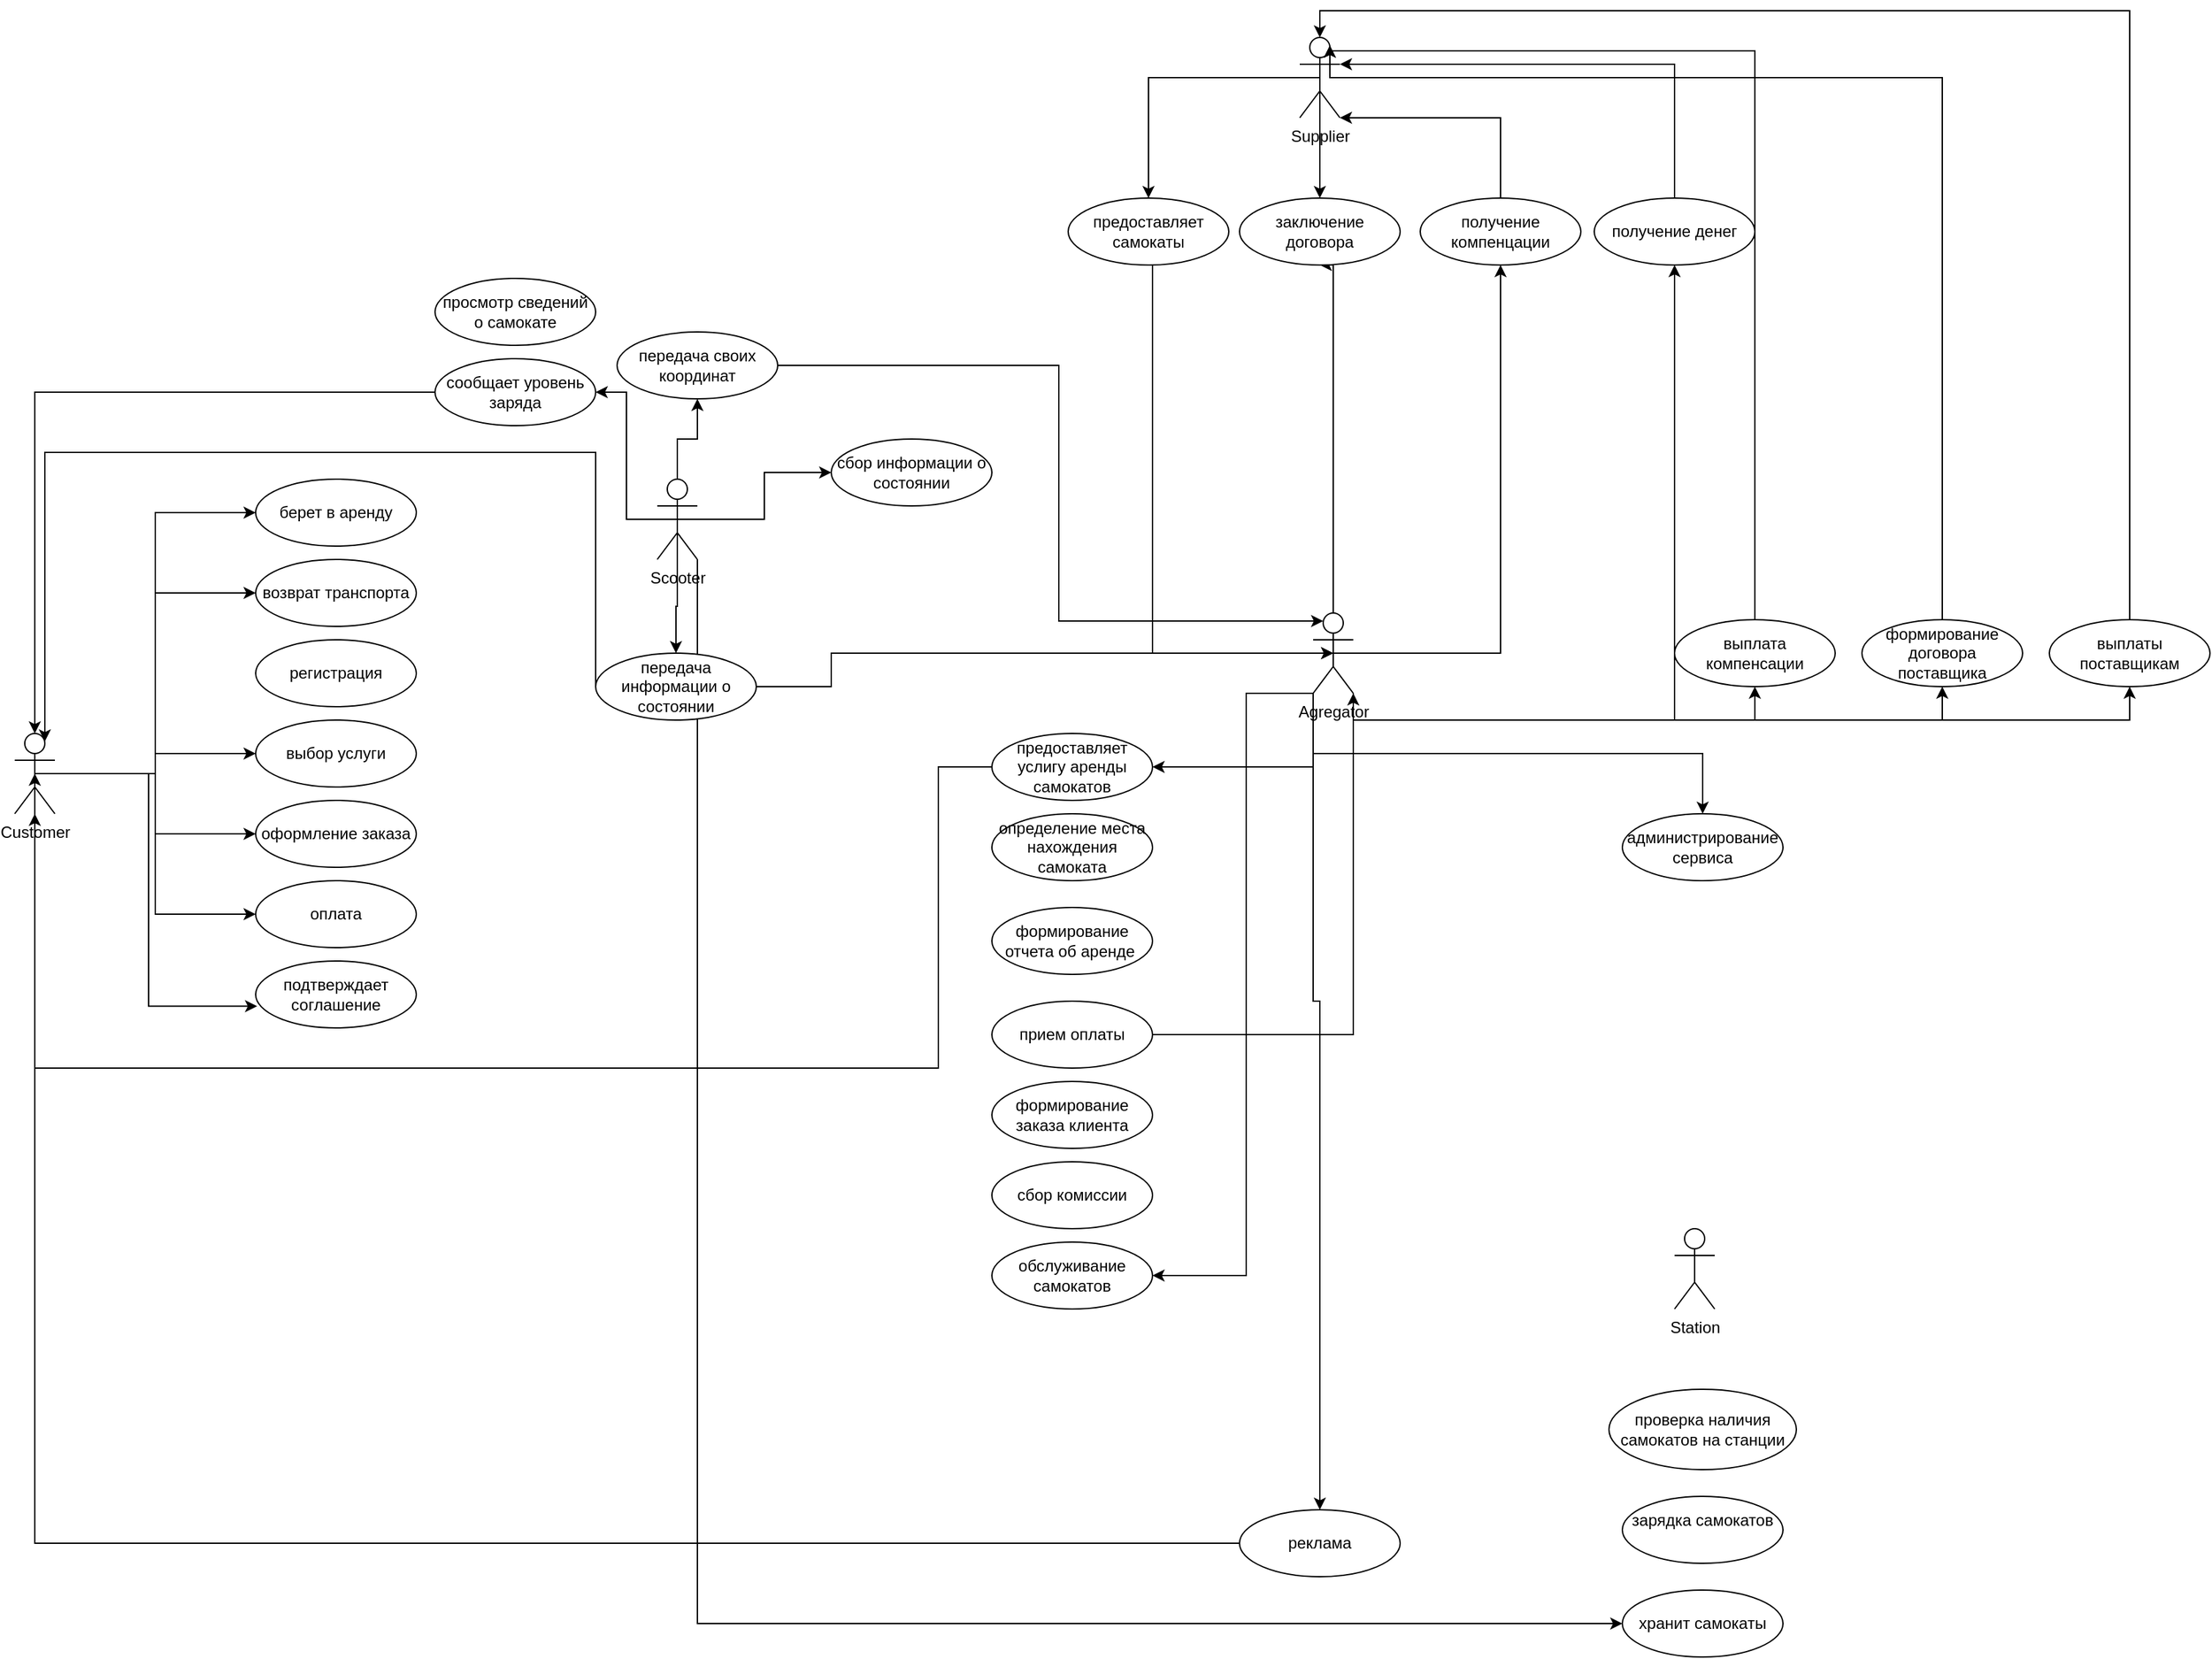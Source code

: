 <mxfile version="15.7.3" type="github">
  <diagram id="Ch4oeuyyo9xlVhsUVESK" name="Page-1">
    <mxGraphModel dx="1673" dy="2065" grid="1" gridSize="10" guides="1" tooltips="1" connect="1" arrows="1" fold="1" page="1" pageScale="1" pageWidth="827" pageHeight="1169" math="0" shadow="0">
      <root>
        <mxCell id="0" />
        <mxCell id="1" parent="0" />
        <mxCell id="2kZPS_x7IQmcdGVoXef9-86" style="edgeStyle=orthogonalEdgeStyle;rounded=0;orthogonalLoop=1;jettySize=auto;html=1;exitX=0.5;exitY=0.5;exitDx=0;exitDy=0;exitPerimeter=0;entryX=0.5;entryY=1;entryDx=0;entryDy=0;" edge="1" parent="1" source="2kZPS_x7IQmcdGVoXef9-1" target="2kZPS_x7IQmcdGVoXef9-18">
          <mxGeometry relative="1" as="geometry">
            <Array as="points">
              <mxPoint x="1025" />
            </Array>
          </mxGeometry>
        </mxCell>
        <mxCell id="2kZPS_x7IQmcdGVoXef9-87" style="edgeStyle=orthogonalEdgeStyle;rounded=0;orthogonalLoop=1;jettySize=auto;html=1;exitX=0.5;exitY=0.5;exitDx=0;exitDy=0;exitPerimeter=0;" edge="1" parent="1" source="2kZPS_x7IQmcdGVoXef9-1">
          <mxGeometry relative="1" as="geometry">
            <mxPoint x="1150" as="targetPoint" />
            <Array as="points">
              <mxPoint x="1150" y="290" />
              <mxPoint x="1150" y="1" />
            </Array>
          </mxGeometry>
        </mxCell>
        <mxCell id="2kZPS_x7IQmcdGVoXef9-88" style="edgeStyle=orthogonalEdgeStyle;rounded=0;orthogonalLoop=1;jettySize=auto;html=1;exitX=1;exitY=1;exitDx=0;exitDy=0;exitPerimeter=0;" edge="1" parent="1" source="2kZPS_x7IQmcdGVoXef9-1" target="2kZPS_x7IQmcdGVoXef9-19">
          <mxGeometry relative="1" as="geometry" />
        </mxCell>
        <mxCell id="2kZPS_x7IQmcdGVoXef9-89" style="edgeStyle=orthogonalEdgeStyle;rounded=0;orthogonalLoop=1;jettySize=auto;html=1;exitX=1;exitY=1;exitDx=0;exitDy=0;exitPerimeter=0;entryX=0.5;entryY=1;entryDx=0;entryDy=0;" edge="1" parent="1" source="2kZPS_x7IQmcdGVoXef9-1" target="2kZPS_x7IQmcdGVoXef9-41">
          <mxGeometry relative="1" as="geometry" />
        </mxCell>
        <mxCell id="2kZPS_x7IQmcdGVoXef9-90" style="edgeStyle=orthogonalEdgeStyle;rounded=0;orthogonalLoop=1;jettySize=auto;html=1;exitX=1;exitY=1;exitDx=0;exitDy=0;exitPerimeter=0;entryX=0.5;entryY=1;entryDx=0;entryDy=0;" edge="1" parent="1" source="2kZPS_x7IQmcdGVoXef9-1" target="2kZPS_x7IQmcdGVoXef9-44">
          <mxGeometry relative="1" as="geometry" />
        </mxCell>
        <mxCell id="2kZPS_x7IQmcdGVoXef9-91" style="edgeStyle=orthogonalEdgeStyle;rounded=0;orthogonalLoop=1;jettySize=auto;html=1;exitX=1;exitY=1;exitDx=0;exitDy=0;exitPerimeter=0;entryX=0.5;entryY=1;entryDx=0;entryDy=0;" edge="1" parent="1" source="2kZPS_x7IQmcdGVoXef9-1" target="2kZPS_x7IQmcdGVoXef9-38">
          <mxGeometry relative="1" as="geometry" />
        </mxCell>
        <mxCell id="2kZPS_x7IQmcdGVoXef9-95" style="edgeStyle=orthogonalEdgeStyle;rounded=0;orthogonalLoop=1;jettySize=auto;html=1;exitX=0;exitY=1;exitDx=0;exitDy=0;exitPerimeter=0;entryX=0.5;entryY=0;entryDx=0;entryDy=0;" edge="1" parent="1" source="2kZPS_x7IQmcdGVoXef9-1" target="2kZPS_x7IQmcdGVoXef9-23">
          <mxGeometry relative="1" as="geometry">
            <Array as="points">
              <mxPoint x="1010" y="550" />
            </Array>
          </mxGeometry>
        </mxCell>
        <mxCell id="2kZPS_x7IQmcdGVoXef9-96" style="edgeStyle=orthogonalEdgeStyle;rounded=0;orthogonalLoop=1;jettySize=auto;html=1;exitX=0;exitY=1;exitDx=0;exitDy=0;exitPerimeter=0;entryX=0.5;entryY=0;entryDx=0;entryDy=0;" edge="1" parent="1" source="2kZPS_x7IQmcdGVoXef9-1" target="2kZPS_x7IQmcdGVoXef9-24">
          <mxGeometry relative="1" as="geometry" />
        </mxCell>
        <mxCell id="2kZPS_x7IQmcdGVoXef9-97" style="edgeStyle=orthogonalEdgeStyle;rounded=0;orthogonalLoop=1;jettySize=auto;html=1;exitX=0;exitY=1;exitDx=0;exitDy=0;exitPerimeter=0;entryX=1;entryY=0.5;entryDx=0;entryDy=0;" edge="1" parent="1" source="2kZPS_x7IQmcdGVoXef9-1" target="2kZPS_x7IQmcdGVoXef9-21">
          <mxGeometry relative="1" as="geometry" />
        </mxCell>
        <mxCell id="2kZPS_x7IQmcdGVoXef9-107" style="edgeStyle=orthogonalEdgeStyle;rounded=0;orthogonalLoop=1;jettySize=auto;html=1;exitX=0;exitY=1;exitDx=0;exitDy=0;exitPerimeter=0;entryX=1;entryY=0.5;entryDx=0;entryDy=0;" edge="1" parent="1" source="2kZPS_x7IQmcdGVoXef9-1" target="2kZPS_x7IQmcdGVoXef9-26">
          <mxGeometry relative="1" as="geometry">
            <Array as="points">
              <mxPoint x="960" y="320" />
              <mxPoint x="960" y="755" />
            </Array>
          </mxGeometry>
        </mxCell>
        <mxCell id="2kZPS_x7IQmcdGVoXef9-1" value="Agregator" style="shape=umlActor;verticalLabelPosition=bottom;verticalAlign=top;html=1;outlineConnect=0;" vertex="1" parent="1">
          <mxGeometry x="1010" y="260" width="30" height="60" as="geometry" />
        </mxCell>
        <mxCell id="2kZPS_x7IQmcdGVoXef9-79" style="edgeStyle=orthogonalEdgeStyle;rounded=0;orthogonalLoop=1;jettySize=auto;html=1;exitX=0.5;exitY=0.5;exitDx=0;exitDy=0;exitPerimeter=0;entryX=0.5;entryY=0;entryDx=0;entryDy=0;" edge="1" parent="1" source="2kZPS_x7IQmcdGVoXef9-2" target="2kZPS_x7IQmcdGVoXef9-20">
          <mxGeometry relative="1" as="geometry" />
        </mxCell>
        <mxCell id="2kZPS_x7IQmcdGVoXef9-80" style="edgeStyle=orthogonalEdgeStyle;rounded=0;orthogonalLoop=1;jettySize=auto;html=1;exitX=0.5;exitY=0.5;exitDx=0;exitDy=0;exitPerimeter=0;entryX=0.5;entryY=0;entryDx=0;entryDy=0;" edge="1" parent="1" source="2kZPS_x7IQmcdGVoXef9-2" target="2kZPS_x7IQmcdGVoXef9-18">
          <mxGeometry relative="1" as="geometry" />
        </mxCell>
        <mxCell id="2kZPS_x7IQmcdGVoXef9-2" value="Supplier" style="shape=umlActor;verticalLabelPosition=bottom;verticalAlign=top;html=1;outlineConnect=0;" vertex="1" parent="1">
          <mxGeometry x="1000" y="-170" width="30" height="60" as="geometry" />
        </mxCell>
        <mxCell id="2kZPS_x7IQmcdGVoXef9-71" style="edgeStyle=orthogonalEdgeStyle;rounded=0;orthogonalLoop=1;jettySize=auto;html=1;exitX=0.5;exitY=0.5;exitDx=0;exitDy=0;exitPerimeter=0;entryX=1;entryY=0.5;entryDx=0;entryDy=0;" edge="1" parent="1" source="2kZPS_x7IQmcdGVoXef9-3" target="2kZPS_x7IQmcdGVoXef9-36">
          <mxGeometry relative="1" as="geometry" />
        </mxCell>
        <mxCell id="2kZPS_x7IQmcdGVoXef9-73" style="edgeStyle=orthogonalEdgeStyle;rounded=0;orthogonalLoop=1;jettySize=auto;html=1;exitX=0.5;exitY=0.5;exitDx=0;exitDy=0;exitPerimeter=0;" edge="1" parent="1" source="2kZPS_x7IQmcdGVoXef9-3" target="2kZPS_x7IQmcdGVoXef9-34">
          <mxGeometry relative="1" as="geometry" />
        </mxCell>
        <mxCell id="2kZPS_x7IQmcdGVoXef9-76" style="edgeStyle=orthogonalEdgeStyle;rounded=0;orthogonalLoop=1;jettySize=auto;html=1;exitX=0.5;exitY=0.5;exitDx=0;exitDy=0;exitPerimeter=0;entryX=0.5;entryY=1;entryDx=0;entryDy=0;" edge="1" parent="1" source="2kZPS_x7IQmcdGVoXef9-3" target="2kZPS_x7IQmcdGVoXef9-35">
          <mxGeometry relative="1" as="geometry" />
        </mxCell>
        <mxCell id="2kZPS_x7IQmcdGVoXef9-104" style="edgeStyle=orthogonalEdgeStyle;rounded=0;orthogonalLoop=1;jettySize=auto;html=1;exitX=0.5;exitY=0.5;exitDx=0;exitDy=0;exitPerimeter=0;entryX=0.5;entryY=0;entryDx=0;entryDy=0;" edge="1" parent="1" source="2kZPS_x7IQmcdGVoXef9-3" target="2kZPS_x7IQmcdGVoXef9-42">
          <mxGeometry relative="1" as="geometry" />
        </mxCell>
        <mxCell id="2kZPS_x7IQmcdGVoXef9-111" style="edgeStyle=orthogonalEdgeStyle;rounded=0;orthogonalLoop=1;jettySize=auto;html=1;exitX=1;exitY=1;exitDx=0;exitDy=0;exitPerimeter=0;entryX=0;entryY=0.5;entryDx=0;entryDy=0;" edge="1" parent="1" source="2kZPS_x7IQmcdGVoXef9-3" target="2kZPS_x7IQmcdGVoXef9-27">
          <mxGeometry relative="1" as="geometry" />
        </mxCell>
        <mxCell id="2kZPS_x7IQmcdGVoXef9-3" value="Scooter" style="shape=umlActor;verticalLabelPosition=bottom;verticalAlign=top;html=1;outlineConnect=0;" vertex="1" parent="1">
          <mxGeometry x="520" y="160" width="30" height="60" as="geometry" />
        </mxCell>
        <mxCell id="2kZPS_x7IQmcdGVoXef9-74" style="edgeStyle=orthogonalEdgeStyle;rounded=0;orthogonalLoop=1;jettySize=auto;html=1;exitX=0.5;exitY=0.5;exitDx=0;exitDy=0;exitPerimeter=0;entryX=0;entryY=0.5;entryDx=0;entryDy=0;" edge="1" parent="1" source="2kZPS_x7IQmcdGVoXef9-4" target="2kZPS_x7IQmcdGVoXef9-12">
          <mxGeometry relative="1" as="geometry" />
        </mxCell>
        <mxCell id="2kZPS_x7IQmcdGVoXef9-75" style="edgeStyle=orthogonalEdgeStyle;rounded=0;orthogonalLoop=1;jettySize=auto;html=1;exitX=0.5;exitY=0.5;exitDx=0;exitDy=0;exitPerimeter=0;entryX=0;entryY=0.5;entryDx=0;entryDy=0;" edge="1" parent="1" source="2kZPS_x7IQmcdGVoXef9-4" target="2kZPS_x7IQmcdGVoXef9-13">
          <mxGeometry relative="1" as="geometry" />
        </mxCell>
        <mxCell id="2kZPS_x7IQmcdGVoXef9-99" style="edgeStyle=orthogonalEdgeStyle;rounded=0;orthogonalLoop=1;jettySize=auto;html=1;exitX=0.5;exitY=0.5;exitDx=0;exitDy=0;exitPerimeter=0;entryX=0;entryY=0.5;entryDx=0;entryDy=0;" edge="1" parent="1" source="2kZPS_x7IQmcdGVoXef9-4" target="2kZPS_x7IQmcdGVoXef9-15">
          <mxGeometry relative="1" as="geometry" />
        </mxCell>
        <mxCell id="2kZPS_x7IQmcdGVoXef9-100" style="edgeStyle=orthogonalEdgeStyle;rounded=0;orthogonalLoop=1;jettySize=auto;html=1;exitX=0.5;exitY=0.5;exitDx=0;exitDy=0;exitPerimeter=0;" edge="1" parent="1" source="2kZPS_x7IQmcdGVoXef9-4" target="2kZPS_x7IQmcdGVoXef9-31">
          <mxGeometry relative="1" as="geometry" />
        </mxCell>
        <mxCell id="2kZPS_x7IQmcdGVoXef9-101" style="edgeStyle=orthogonalEdgeStyle;rounded=0;orthogonalLoop=1;jettySize=auto;html=1;exitX=0.5;exitY=0.5;exitDx=0;exitDy=0;exitPerimeter=0;entryX=0;entryY=0.5;entryDx=0;entryDy=0;" edge="1" parent="1" source="2kZPS_x7IQmcdGVoXef9-4" target="2kZPS_x7IQmcdGVoXef9-16">
          <mxGeometry relative="1" as="geometry" />
        </mxCell>
        <mxCell id="2kZPS_x7IQmcdGVoXef9-102" style="edgeStyle=orthogonalEdgeStyle;rounded=0;orthogonalLoop=1;jettySize=auto;html=1;exitX=0.5;exitY=0.5;exitDx=0;exitDy=0;exitPerimeter=0;entryX=0.009;entryY=0.676;entryDx=0;entryDy=0;entryPerimeter=0;" edge="1" parent="1" source="2kZPS_x7IQmcdGVoXef9-4" target="2kZPS_x7IQmcdGVoXef9-17">
          <mxGeometry relative="1" as="geometry">
            <Array as="points">
              <mxPoint x="140" y="380" />
              <mxPoint x="140" y="554" />
            </Array>
          </mxGeometry>
        </mxCell>
        <mxCell id="2kZPS_x7IQmcdGVoXef9-4" value="Сustomer&lt;br&gt;" style="shape=umlActor;verticalLabelPosition=bottom;verticalAlign=top;html=1;outlineConnect=0;" vertex="1" parent="1">
          <mxGeometry x="40" y="350" width="30" height="60" as="geometry" />
        </mxCell>
        <mxCell id="2kZPS_x7IQmcdGVoXef9-5" value="Station" style="shape=umlActor;verticalLabelPosition=bottom;verticalAlign=top;html=1;outlineConnect=0;" vertex="1" parent="1">
          <mxGeometry x="1280" y="720" width="30" height="60" as="geometry" />
        </mxCell>
        <mxCell id="2kZPS_x7IQmcdGVoXef9-12" value="берет в аренду" style="ellipse;whiteSpace=wrap;html=1;" vertex="1" parent="1">
          <mxGeometry x="220" y="160" width="120" height="50" as="geometry" />
        </mxCell>
        <mxCell id="2kZPS_x7IQmcdGVoXef9-13" value="возврат транспорта" style="ellipse;whiteSpace=wrap;html=1;" vertex="1" parent="1">
          <mxGeometry x="220" y="220" width="120" height="50" as="geometry" />
        </mxCell>
        <mxCell id="2kZPS_x7IQmcdGVoXef9-14" value="регистрация" style="ellipse;whiteSpace=wrap;html=1;" vertex="1" parent="1">
          <mxGeometry x="220" y="280" width="120" height="50" as="geometry" />
        </mxCell>
        <mxCell id="2kZPS_x7IQmcdGVoXef9-15" value="оплата&lt;br&gt;" style="ellipse;whiteSpace=wrap;html=1;" vertex="1" parent="1">
          <mxGeometry x="220" y="460" width="120" height="50" as="geometry" />
        </mxCell>
        <mxCell id="2kZPS_x7IQmcdGVoXef9-16" value="выбор услуги" style="ellipse;whiteSpace=wrap;html=1;" vertex="1" parent="1">
          <mxGeometry x="220" y="340" width="120" height="50" as="geometry" />
        </mxCell>
        <mxCell id="2kZPS_x7IQmcdGVoXef9-17" value="подтверждает соглашение" style="ellipse;whiteSpace=wrap;html=1;" vertex="1" parent="1">
          <mxGeometry x="220" y="520" width="120" height="50" as="geometry" />
        </mxCell>
        <mxCell id="2kZPS_x7IQmcdGVoXef9-18" value="заключение договора" style="ellipse;whiteSpace=wrap;html=1;" vertex="1" parent="1">
          <mxGeometry x="955" y="-50" width="120" height="50" as="geometry" />
        </mxCell>
        <mxCell id="2kZPS_x7IQmcdGVoXef9-82" style="edgeStyle=orthogonalEdgeStyle;rounded=0;orthogonalLoop=1;jettySize=auto;html=1;exitX=0.5;exitY=0;exitDx=0;exitDy=0;entryX=1;entryY=0.333;entryDx=0;entryDy=0;entryPerimeter=0;" edge="1" parent="1" source="2kZPS_x7IQmcdGVoXef9-19" target="2kZPS_x7IQmcdGVoXef9-2">
          <mxGeometry relative="1" as="geometry" />
        </mxCell>
        <mxCell id="2kZPS_x7IQmcdGVoXef9-19" value="получение денег" style="ellipse;whiteSpace=wrap;html=1;" vertex="1" parent="1">
          <mxGeometry x="1220" y="-50" width="120" height="50" as="geometry" />
        </mxCell>
        <mxCell id="2kZPS_x7IQmcdGVoXef9-85" style="edgeStyle=orthogonalEdgeStyle;rounded=0;orthogonalLoop=1;jettySize=auto;html=1;exitX=0.5;exitY=1;exitDx=0;exitDy=0;entryX=0.5;entryY=0.5;entryDx=0;entryDy=0;entryPerimeter=0;" edge="1" parent="1" source="2kZPS_x7IQmcdGVoXef9-20" target="2kZPS_x7IQmcdGVoXef9-1">
          <mxGeometry relative="1" as="geometry">
            <Array as="points">
              <mxPoint x="890" />
              <mxPoint x="890" y="290" />
            </Array>
          </mxGeometry>
        </mxCell>
        <mxCell id="2kZPS_x7IQmcdGVoXef9-20" value="предоставляет самокаты" style="ellipse;whiteSpace=wrap;html=1;" vertex="1" parent="1">
          <mxGeometry x="827" y="-50" width="120" height="50" as="geometry" />
        </mxCell>
        <mxCell id="2kZPS_x7IQmcdGVoXef9-98" style="edgeStyle=orthogonalEdgeStyle;rounded=0;orthogonalLoop=1;jettySize=auto;html=1;exitX=0;exitY=0.5;exitDx=0;exitDy=0;" edge="1" parent="1" source="2kZPS_x7IQmcdGVoXef9-21" target="2kZPS_x7IQmcdGVoXef9-4">
          <mxGeometry relative="1" as="geometry">
            <Array as="points">
              <mxPoint x="730" y="375" />
              <mxPoint x="730" y="600" />
              <mxPoint x="55" y="600" />
            </Array>
          </mxGeometry>
        </mxCell>
        <mxCell id="2kZPS_x7IQmcdGVoXef9-21" value="предоставляет услигу аренды самокатов&lt;br&gt;" style="ellipse;whiteSpace=wrap;html=1;" vertex="1" parent="1">
          <mxGeometry x="770" y="350" width="120" height="50" as="geometry" />
        </mxCell>
        <mxCell id="2kZPS_x7IQmcdGVoXef9-22" value="сбор комиссии" style="ellipse;whiteSpace=wrap;html=1;" vertex="1" parent="1">
          <mxGeometry x="770" y="670" width="120" height="50" as="geometry" />
        </mxCell>
        <mxCell id="2kZPS_x7IQmcdGVoXef9-108" style="edgeStyle=orthogonalEdgeStyle;rounded=0;orthogonalLoop=1;jettySize=auto;html=1;exitX=0;exitY=0.5;exitDx=0;exitDy=0;entryX=0.5;entryY=0.5;entryDx=0;entryDy=0;entryPerimeter=0;" edge="1" parent="1" source="2kZPS_x7IQmcdGVoXef9-23" target="2kZPS_x7IQmcdGVoXef9-4">
          <mxGeometry relative="1" as="geometry" />
        </mxCell>
        <mxCell id="2kZPS_x7IQmcdGVoXef9-23" value="реклама" style="ellipse;whiteSpace=wrap;html=1;" vertex="1" parent="1">
          <mxGeometry x="955" y="930" width="120" height="50" as="geometry" />
        </mxCell>
        <mxCell id="2kZPS_x7IQmcdGVoXef9-24" value="администрирование сервиса" style="ellipse;whiteSpace=wrap;html=1;" vertex="1" parent="1">
          <mxGeometry x="1241" y="410" width="120" height="50" as="geometry" />
        </mxCell>
        <mxCell id="2kZPS_x7IQmcdGVoXef9-25" value="определение места нахождения самоката" style="ellipse;whiteSpace=wrap;html=1;" vertex="1" parent="1">
          <mxGeometry x="770" y="410" width="120" height="50" as="geometry" />
        </mxCell>
        <mxCell id="2kZPS_x7IQmcdGVoXef9-26" value="обслуживание самокатов&lt;br&gt;" style="ellipse;whiteSpace=wrap;html=1;" vertex="1" parent="1">
          <mxGeometry x="770" y="730" width="120" height="50" as="geometry" />
        </mxCell>
        <mxCell id="2kZPS_x7IQmcdGVoXef9-27" value="хранит самокаты&lt;br&gt;" style="ellipse;whiteSpace=wrap;html=1;" vertex="1" parent="1">
          <mxGeometry x="1241" y="990" width="120" height="50" as="geometry" />
        </mxCell>
        <mxCell id="2kZPS_x7IQmcdGVoXef9-28" value="формирование отчета об аренде&amp;nbsp;" style="ellipse;whiteSpace=wrap;html=1;" vertex="1" parent="1">
          <mxGeometry x="770" y="480" width="120" height="50" as="geometry" />
        </mxCell>
        <mxCell id="2kZPS_x7IQmcdGVoXef9-29" value="формирование заказа клиента&lt;br&gt;" style="ellipse;whiteSpace=wrap;html=1;" vertex="1" parent="1">
          <mxGeometry x="770" y="610" width="120" height="50" as="geometry" />
        </mxCell>
        <mxCell id="2kZPS_x7IQmcdGVoXef9-31" value="оформление заказа" style="ellipse;whiteSpace=wrap;html=1;" vertex="1" parent="1">
          <mxGeometry x="220" y="400" width="120" height="50" as="geometry" />
        </mxCell>
        <mxCell id="2kZPS_x7IQmcdGVoXef9-32" value="зарядка самокатов&lt;br&gt;&lt;br&gt;" style="ellipse;whiteSpace=wrap;html=1;" vertex="1" parent="1">
          <mxGeometry x="1241" y="920" width="120" height="50" as="geometry" />
        </mxCell>
        <mxCell id="2kZPS_x7IQmcdGVoXef9-33" value="проверка наличия самокатов на станции" style="ellipse;whiteSpace=wrap;html=1;" vertex="1" parent="1">
          <mxGeometry x="1231" y="840" width="140" height="60" as="geometry" />
        </mxCell>
        <mxCell id="2kZPS_x7IQmcdGVoXef9-34" value="сбор информации о состоянии&lt;br&gt;" style="ellipse;whiteSpace=wrap;html=1;" vertex="1" parent="1">
          <mxGeometry x="650" y="130" width="120" height="50" as="geometry" />
        </mxCell>
        <mxCell id="2kZPS_x7IQmcdGVoXef9-103" style="edgeStyle=orthogonalEdgeStyle;rounded=0;orthogonalLoop=1;jettySize=auto;html=1;exitX=1;exitY=0.5;exitDx=0;exitDy=0;entryX=0.25;entryY=0.1;entryDx=0;entryDy=0;entryPerimeter=0;" edge="1" parent="1" source="2kZPS_x7IQmcdGVoXef9-35" target="2kZPS_x7IQmcdGVoXef9-1">
          <mxGeometry relative="1" as="geometry">
            <Array as="points">
              <mxPoint x="820" y="75" />
              <mxPoint x="820" y="266" />
            </Array>
          </mxGeometry>
        </mxCell>
        <mxCell id="2kZPS_x7IQmcdGVoXef9-35" value="передача своих координат&lt;br&gt;" style="ellipse;whiteSpace=wrap;html=1;" vertex="1" parent="1">
          <mxGeometry x="490" y="50" width="120" height="50" as="geometry" />
        </mxCell>
        <mxCell id="2kZPS_x7IQmcdGVoXef9-70" style="edgeStyle=orthogonalEdgeStyle;rounded=0;orthogonalLoop=1;jettySize=auto;html=1;exitX=0;exitY=0.5;exitDx=0;exitDy=0;entryX=0.5;entryY=0;entryDx=0;entryDy=0;entryPerimeter=0;" edge="1" parent="1" source="2kZPS_x7IQmcdGVoXef9-36" target="2kZPS_x7IQmcdGVoXef9-4">
          <mxGeometry relative="1" as="geometry" />
        </mxCell>
        <mxCell id="2kZPS_x7IQmcdGVoXef9-36" value="сообщает уровень заряда" style="ellipse;whiteSpace=wrap;html=1;" vertex="1" parent="1">
          <mxGeometry x="354" y="70" width="120" height="50" as="geometry" />
        </mxCell>
        <mxCell id="2kZPS_x7IQmcdGVoXef9-110" style="edgeStyle=orthogonalEdgeStyle;rounded=0;orthogonalLoop=1;jettySize=auto;html=1;exitX=1;exitY=0.5;exitDx=0;exitDy=0;entryX=1;entryY=1;entryDx=0;entryDy=0;entryPerimeter=0;" edge="1" parent="1" source="2kZPS_x7IQmcdGVoXef9-37" target="2kZPS_x7IQmcdGVoXef9-1">
          <mxGeometry relative="1" as="geometry" />
        </mxCell>
        <mxCell id="2kZPS_x7IQmcdGVoXef9-37" value="прием оплаты&lt;br&gt;" style="ellipse;whiteSpace=wrap;html=1;" vertex="1" parent="1">
          <mxGeometry x="770" y="550" width="120" height="50" as="geometry" />
        </mxCell>
        <mxCell id="2kZPS_x7IQmcdGVoXef9-92" style="edgeStyle=orthogonalEdgeStyle;rounded=0;orthogonalLoop=1;jettySize=auto;html=1;exitX=0.5;exitY=0;exitDx=0;exitDy=0;entryX=0.5;entryY=0;entryDx=0;entryDy=0;entryPerimeter=0;" edge="1" parent="1" source="2kZPS_x7IQmcdGVoXef9-38" target="2kZPS_x7IQmcdGVoXef9-2">
          <mxGeometry relative="1" as="geometry" />
        </mxCell>
        <mxCell id="2kZPS_x7IQmcdGVoXef9-38" value="выплаты поставщикам&lt;br&gt;" style="ellipse;whiteSpace=wrap;html=1;" vertex="1" parent="1">
          <mxGeometry x="1560" y="265" width="120" height="50" as="geometry" />
        </mxCell>
        <mxCell id="2kZPS_x7IQmcdGVoXef9-39" value="просмотр сведений о самокате&lt;br&gt;" style="ellipse;whiteSpace=wrap;html=1;" vertex="1" parent="1">
          <mxGeometry x="354" y="10" width="120" height="50" as="geometry" />
        </mxCell>
        <mxCell id="2kZPS_x7IQmcdGVoXef9-83" style="edgeStyle=orthogonalEdgeStyle;rounded=0;orthogonalLoop=1;jettySize=auto;html=1;exitX=0.5;exitY=0;exitDx=0;exitDy=0;entryX=1;entryY=1;entryDx=0;entryDy=0;entryPerimeter=0;" edge="1" parent="1" source="2kZPS_x7IQmcdGVoXef9-40" target="2kZPS_x7IQmcdGVoXef9-2">
          <mxGeometry relative="1" as="geometry">
            <Array as="points">
              <mxPoint x="1150" y="-110" />
            </Array>
          </mxGeometry>
        </mxCell>
        <mxCell id="2kZPS_x7IQmcdGVoXef9-40" value="получение компенцации" style="ellipse;whiteSpace=wrap;html=1;" vertex="1" parent="1">
          <mxGeometry x="1090" y="-50" width="120" height="50" as="geometry" />
        </mxCell>
        <mxCell id="2kZPS_x7IQmcdGVoXef9-94" style="edgeStyle=orthogonalEdgeStyle;rounded=0;orthogonalLoop=1;jettySize=auto;html=1;exitX=0.5;exitY=0;exitDx=0;exitDy=0;entryX=0.75;entryY=0.1;entryDx=0;entryDy=0;entryPerimeter=0;" edge="1" parent="1" source="2kZPS_x7IQmcdGVoXef9-41" target="2kZPS_x7IQmcdGVoXef9-2">
          <mxGeometry relative="1" as="geometry">
            <Array as="points">
              <mxPoint x="1340" y="-160" />
              <mxPoint x="1023" y="-160" />
            </Array>
          </mxGeometry>
        </mxCell>
        <mxCell id="2kZPS_x7IQmcdGVoXef9-41" value="выплата компенсации" style="ellipse;whiteSpace=wrap;html=1;" vertex="1" parent="1">
          <mxGeometry x="1280" y="265" width="120" height="50" as="geometry" />
        </mxCell>
        <mxCell id="2kZPS_x7IQmcdGVoXef9-105" style="edgeStyle=orthogonalEdgeStyle;rounded=0;orthogonalLoop=1;jettySize=auto;html=1;exitX=1;exitY=0.5;exitDx=0;exitDy=0;entryX=0.5;entryY=0.5;entryDx=0;entryDy=0;entryPerimeter=0;" edge="1" parent="1" source="2kZPS_x7IQmcdGVoXef9-42" target="2kZPS_x7IQmcdGVoXef9-1">
          <mxGeometry relative="1" as="geometry">
            <Array as="points">
              <mxPoint x="650" y="315" />
              <mxPoint x="650" y="290" />
            </Array>
          </mxGeometry>
        </mxCell>
        <mxCell id="2kZPS_x7IQmcdGVoXef9-106" style="edgeStyle=orthogonalEdgeStyle;rounded=0;orthogonalLoop=1;jettySize=auto;html=1;exitX=0;exitY=0.5;exitDx=0;exitDy=0;entryX=0.75;entryY=0.1;entryDx=0;entryDy=0;entryPerimeter=0;" edge="1" parent="1" source="2kZPS_x7IQmcdGVoXef9-42" target="2kZPS_x7IQmcdGVoXef9-4">
          <mxGeometry relative="1" as="geometry">
            <Array as="points">
              <mxPoint x="474" y="140" />
              <mxPoint x="63" y="140" />
            </Array>
          </mxGeometry>
        </mxCell>
        <mxCell id="2kZPS_x7IQmcdGVoXef9-42" value="передача информации о состоянии&lt;br&gt;" style="ellipse;whiteSpace=wrap;html=1;" vertex="1" parent="1">
          <mxGeometry x="474" y="290" width="120" height="50" as="geometry" />
        </mxCell>
        <mxCell id="2kZPS_x7IQmcdGVoXef9-93" style="edgeStyle=orthogonalEdgeStyle;rounded=0;orthogonalLoop=1;jettySize=auto;html=1;exitX=0.5;exitY=0;exitDx=0;exitDy=0;entryX=0.75;entryY=0.1;entryDx=0;entryDy=0;entryPerimeter=0;" edge="1" parent="1" source="2kZPS_x7IQmcdGVoXef9-44" target="2kZPS_x7IQmcdGVoXef9-2">
          <mxGeometry relative="1" as="geometry">
            <Array as="points">
              <mxPoint x="1480" y="-140" />
              <mxPoint x="1023" y="-140" />
            </Array>
          </mxGeometry>
        </mxCell>
        <mxCell id="2kZPS_x7IQmcdGVoXef9-44" value="формирование договора поставщика" style="ellipse;whiteSpace=wrap;html=1;" vertex="1" parent="1">
          <mxGeometry x="1420" y="265" width="120" height="50" as="geometry" />
        </mxCell>
      </root>
    </mxGraphModel>
  </diagram>
</mxfile>
